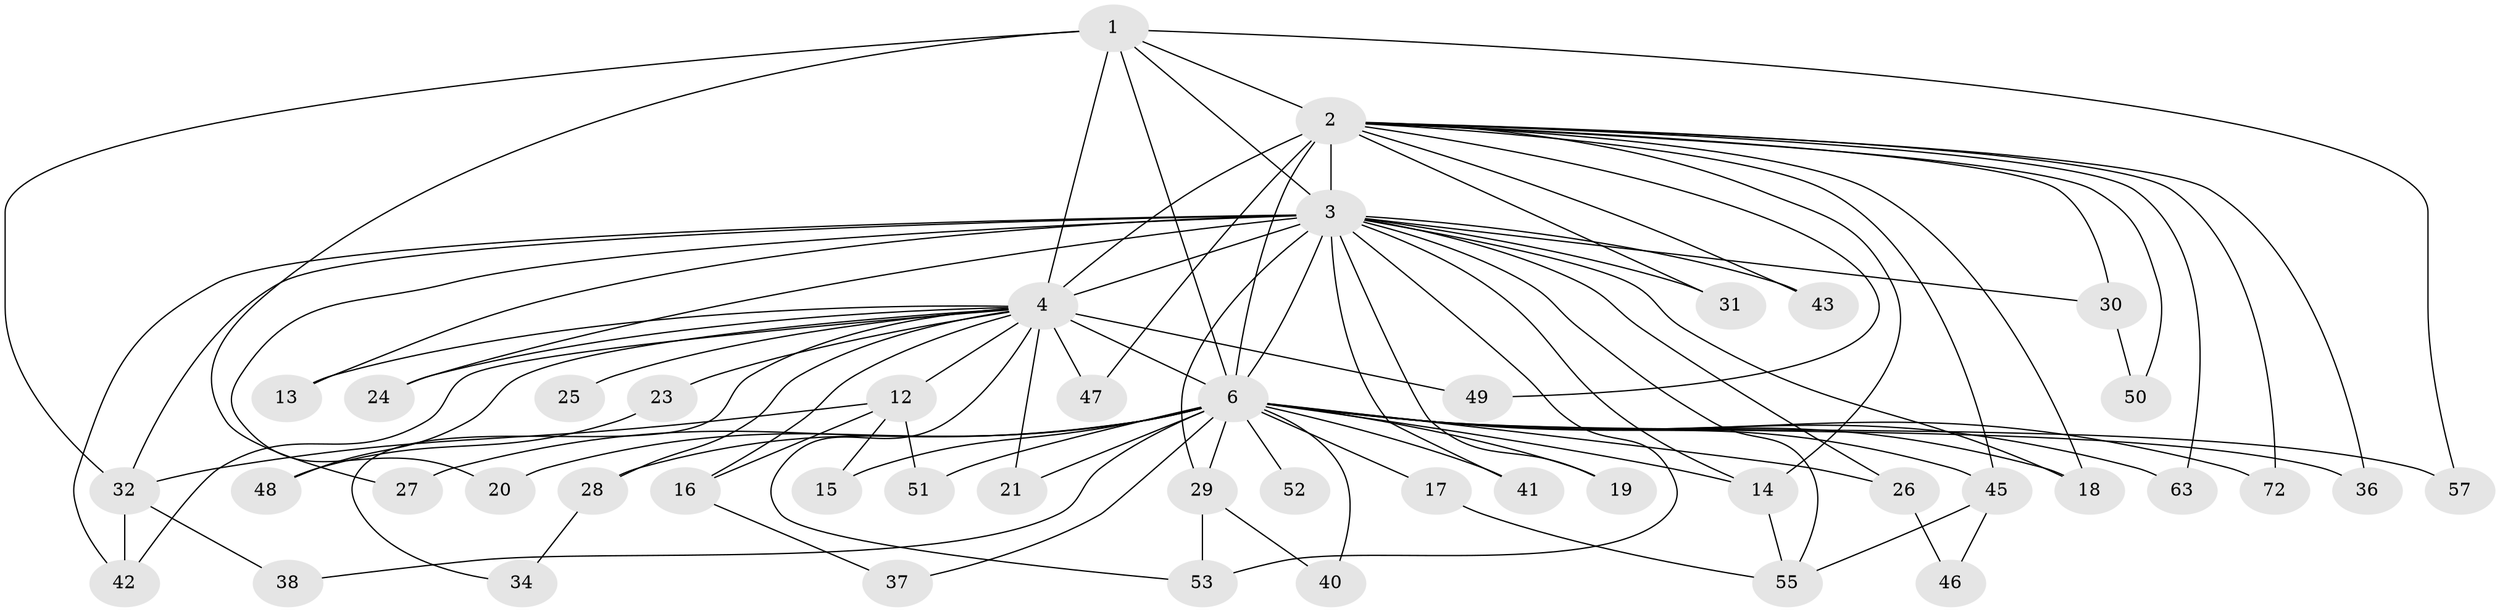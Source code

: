 // original degree distribution, {13: 0.012987012987012988, 23: 0.012987012987012988, 30: 0.012987012987012988, 15: 0.025974025974025976, 20: 0.012987012987012988, 19: 0.012987012987012988, 17: 0.012987012987012988, 14: 0.012987012987012988, 22: 0.012987012987012988, 3: 0.16883116883116883, 7: 0.012987012987012988, 2: 0.5844155844155844, 4: 0.07792207792207792, 5: 0.025974025974025976}
// Generated by graph-tools (version 1.1) at 2025/17/03/04/25 18:17:57]
// undirected, 46 vertices, 94 edges
graph export_dot {
graph [start="1"]
  node [color=gray90,style=filled];
  1;
  2;
  3 [super="+39+44"];
  4 [super="+77+7+22+5"];
  6 [super="+10+76+8+35"];
  12;
  13;
  14;
  15;
  16;
  17;
  18;
  19;
  20;
  21;
  23;
  24;
  25;
  26;
  27;
  28;
  29;
  30;
  31;
  32 [super="+33"];
  34;
  36;
  37;
  38;
  40;
  41;
  42;
  43;
  45 [super="+56"];
  46;
  47;
  48;
  49;
  50;
  51;
  52;
  53 [super="+54+59"];
  55 [super="+69"];
  57;
  63;
  72;
  1 -- 2;
  1 -- 3;
  1 -- 4 [weight=4];
  1 -- 6 [weight=4];
  1 -- 27;
  1 -- 32;
  1 -- 57;
  2 -- 3;
  2 -- 4 [weight=5];
  2 -- 6 [weight=4];
  2 -- 14;
  2 -- 18;
  2 -- 30;
  2 -- 31;
  2 -- 36;
  2 -- 43;
  2 -- 47;
  2 -- 49;
  2 -- 50;
  2 -- 63;
  2 -- 72;
  2 -- 45;
  3 -- 4 [weight=4];
  3 -- 6 [weight=7];
  3 -- 13;
  3 -- 14;
  3 -- 18;
  3 -- 19;
  3 -- 20;
  3 -- 24;
  3 -- 26;
  3 -- 29;
  3 -- 30;
  3 -- 31;
  3 -- 41;
  3 -- 43;
  3 -- 53 [weight=2];
  3 -- 55;
  3 -- 42;
  3 -- 32;
  4 -- 6 [weight=14];
  4 -- 23 [weight=3];
  4 -- 25 [weight=2];
  4 -- 42;
  4 -- 53 [weight=2];
  4 -- 12 [weight=3];
  4 -- 21;
  4 -- 24;
  4 -- 28;
  4 -- 48;
  4 -- 34;
  4 -- 13;
  4 -- 47;
  4 -- 16 [weight=2];
  4 -- 49;
  6 -- 19;
  6 -- 29;
  6 -- 52 [weight=2];
  6 -- 72;
  6 -- 15;
  6 -- 17 [weight=2];
  6 -- 20;
  6 -- 27;
  6 -- 37;
  6 -- 38;
  6 -- 40;
  6 -- 45;
  6 -- 51;
  6 -- 57;
  6 -- 63;
  6 -- 21;
  6 -- 36;
  6 -- 41;
  6 -- 14;
  6 -- 18;
  6 -- 26;
  6 -- 28;
  12 -- 15;
  12 -- 16;
  12 -- 32;
  12 -- 51;
  14 -- 55;
  16 -- 37;
  17 -- 55;
  23 -- 48;
  26 -- 46;
  28 -- 34;
  29 -- 40;
  29 -- 53;
  30 -- 50;
  32 -- 42;
  32 -- 38;
  45 -- 46;
  45 -- 55;
}
